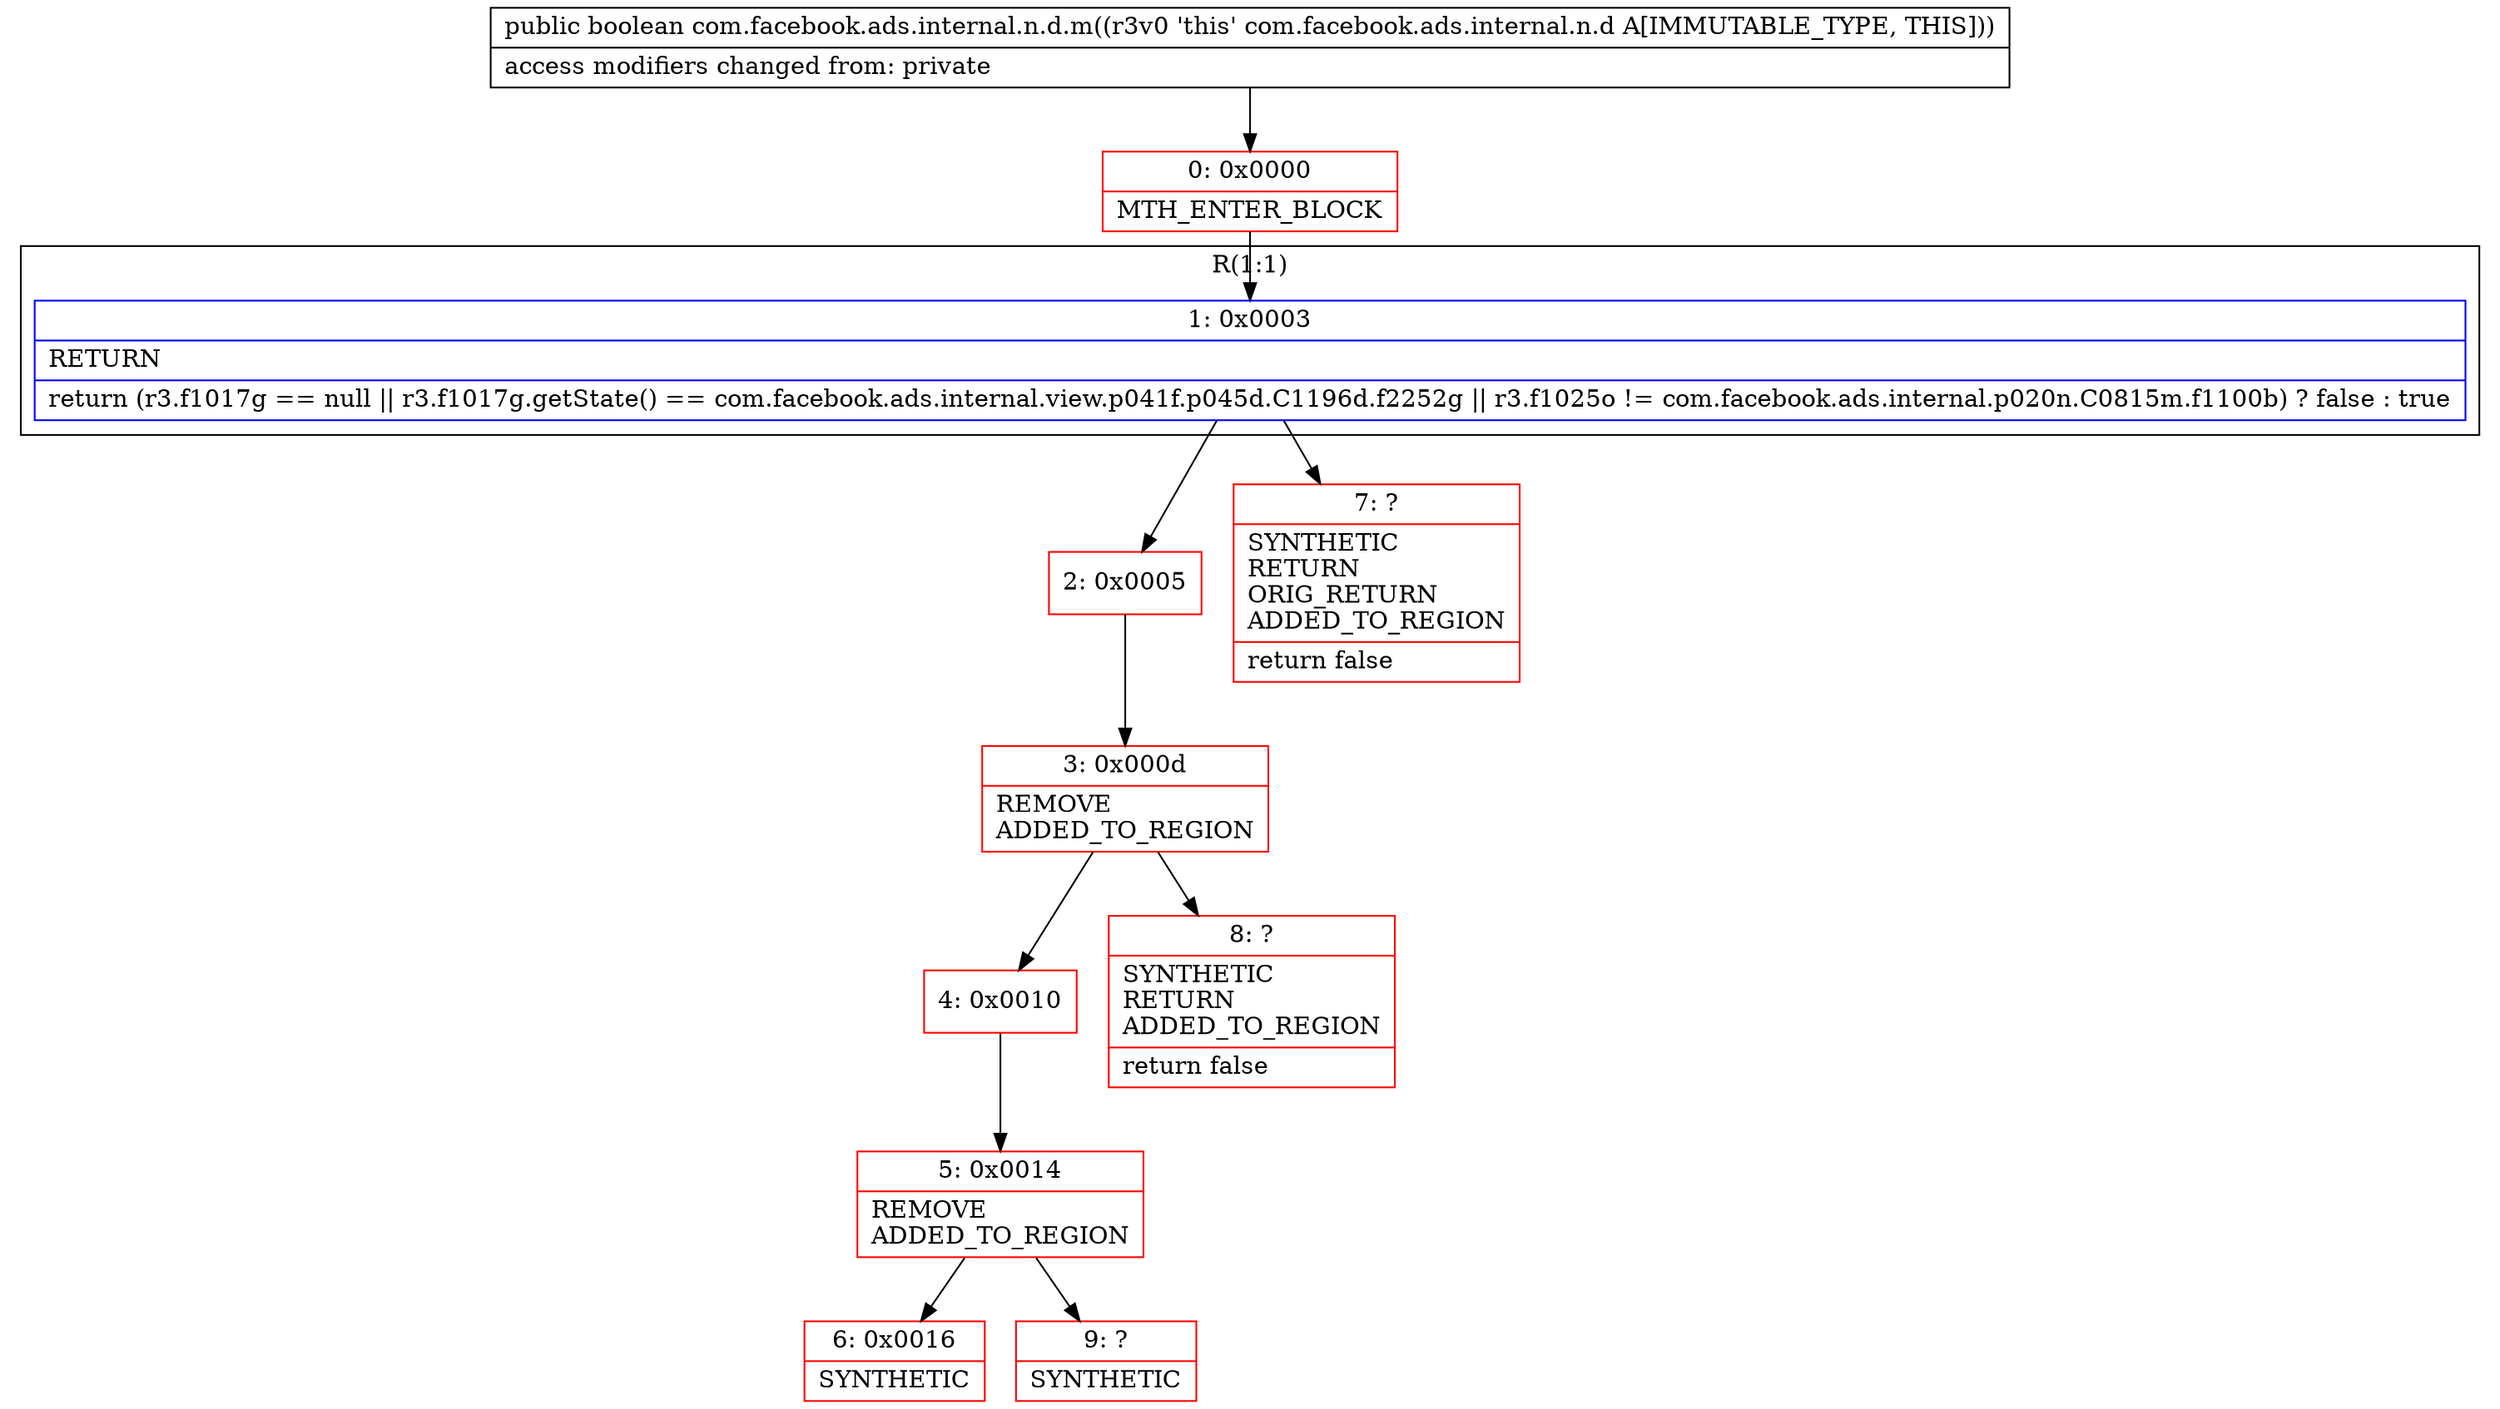 digraph "CFG forcom.facebook.ads.internal.n.d.m()Z" {
subgraph cluster_Region_1483450020 {
label = "R(1:1)";
node [shape=record,color=blue];
Node_1 [shape=record,label="{1\:\ 0x0003|RETURN\l|return (r3.f1017g == null \|\| r3.f1017g.getState() == com.facebook.ads.internal.view.p041f.p045d.C1196d.f2252g \|\| r3.f1025o != com.facebook.ads.internal.p020n.C0815m.f1100b) ? false : true\l}"];
}
Node_0 [shape=record,color=red,label="{0\:\ 0x0000|MTH_ENTER_BLOCK\l}"];
Node_2 [shape=record,color=red,label="{2\:\ 0x0005}"];
Node_3 [shape=record,color=red,label="{3\:\ 0x000d|REMOVE\lADDED_TO_REGION\l}"];
Node_4 [shape=record,color=red,label="{4\:\ 0x0010}"];
Node_5 [shape=record,color=red,label="{5\:\ 0x0014|REMOVE\lADDED_TO_REGION\l}"];
Node_6 [shape=record,color=red,label="{6\:\ 0x0016|SYNTHETIC\l}"];
Node_7 [shape=record,color=red,label="{7\:\ ?|SYNTHETIC\lRETURN\lORIG_RETURN\lADDED_TO_REGION\l|return false\l}"];
Node_8 [shape=record,color=red,label="{8\:\ ?|SYNTHETIC\lRETURN\lADDED_TO_REGION\l|return false\l}"];
Node_9 [shape=record,color=red,label="{9\:\ ?|SYNTHETIC\l}"];
MethodNode[shape=record,label="{public boolean com.facebook.ads.internal.n.d.m((r3v0 'this' com.facebook.ads.internal.n.d A[IMMUTABLE_TYPE, THIS]))  | access modifiers changed from: private\l}"];
MethodNode -> Node_0;
Node_1 -> Node_2;
Node_1 -> Node_7;
Node_0 -> Node_1;
Node_2 -> Node_3;
Node_3 -> Node_4;
Node_3 -> Node_8;
Node_4 -> Node_5;
Node_5 -> Node_6;
Node_5 -> Node_9;
}

